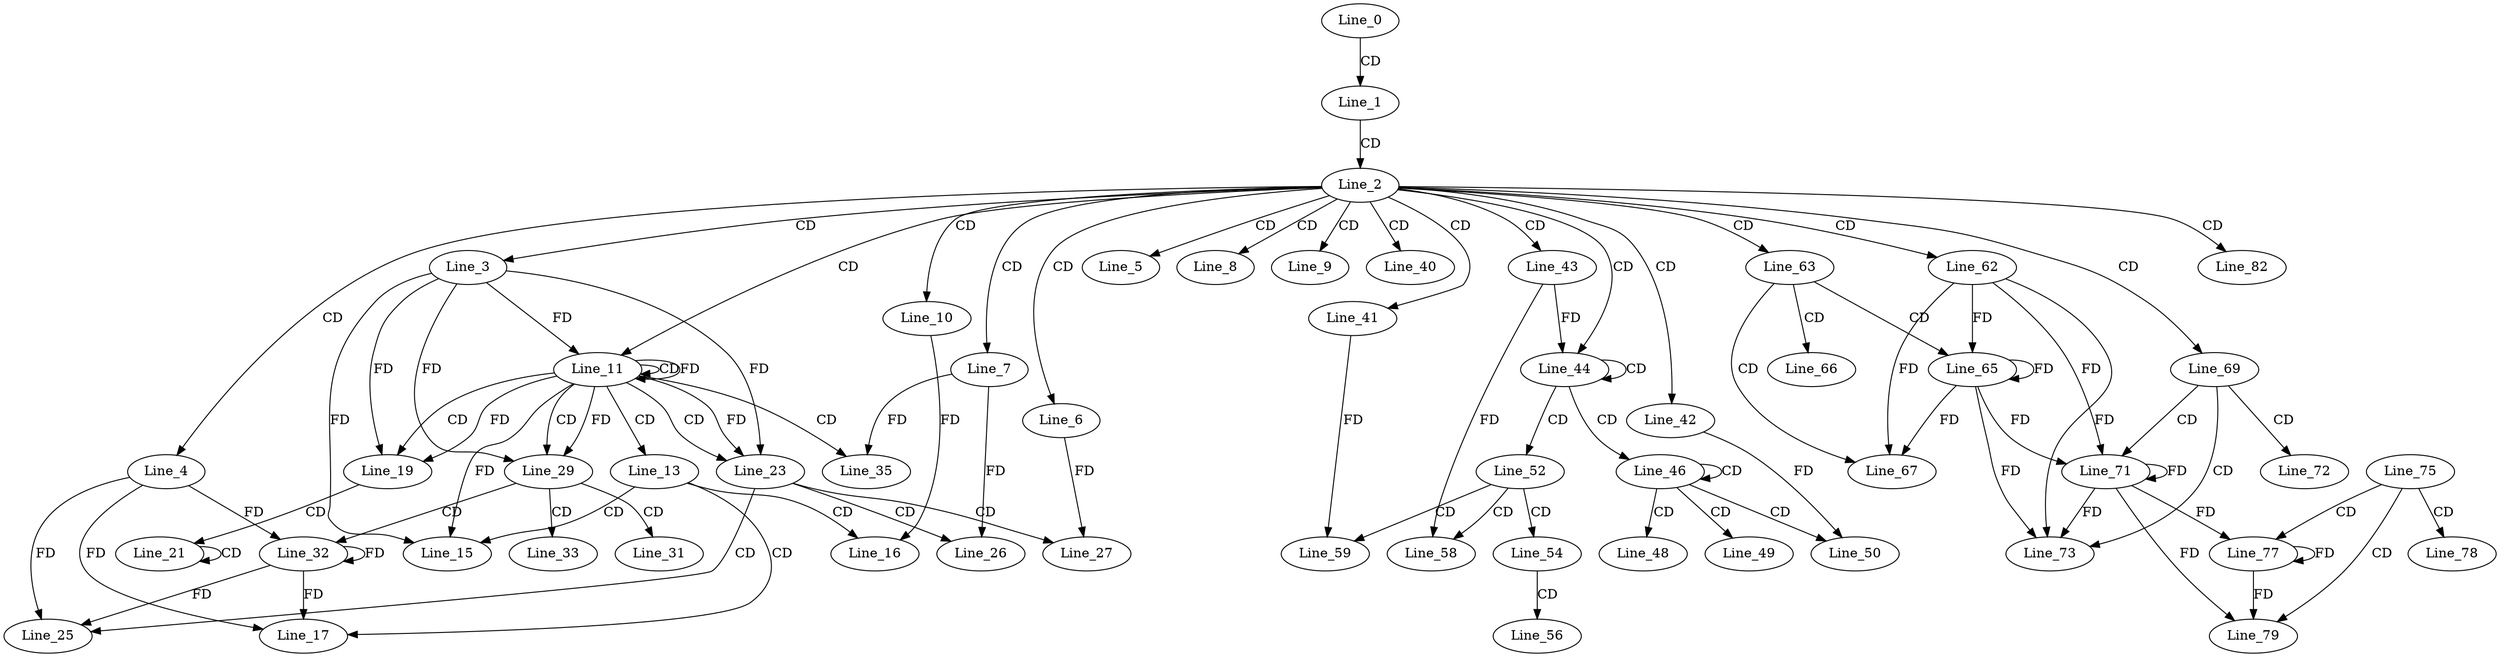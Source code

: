 digraph G {
  Line_0;
  Line_1;
  Line_2;
  Line_3;
  Line_4;
  Line_5;
  Line_6;
  Line_7;
  Line_8;
  Line_9;
  Line_10;
  Line_11;
  Line_11;
  Line_11;
  Line_13;
  Line_15;
  Line_16;
  Line_17;
  Line_19;
  Line_21;
  Line_21;
  Line_23;
  Line_25;
  Line_26;
  Line_27;
  Line_29;
  Line_31;
  Line_32;
  Line_33;
  Line_35;
  Line_40;
  Line_41;
  Line_42;
  Line_43;
  Line_44;
  Line_46;
  Line_48;
  Line_49;
  Line_50;
  Line_52;
  Line_54;
  Line_56;
  Line_58;
  Line_59;
  Line_62;
  Line_63;
  Line_65;
  Line_66;
  Line_67;
  Line_69;
  Line_71;
  Line_72;
  Line_73;
  Line_75;
  Line_77;
  Line_78;
  Line_79;
  Line_82;
  Line_0 -> Line_1 [ label="CD" ];
  Line_1 -> Line_2 [ label="CD" ];
  Line_2 -> Line_3 [ label="CD" ];
  Line_2 -> Line_4 [ label="CD" ];
  Line_2 -> Line_5 [ label="CD" ];
  Line_2 -> Line_6 [ label="CD" ];
  Line_2 -> Line_7 [ label="CD" ];
  Line_2 -> Line_8 [ label="CD" ];
  Line_2 -> Line_9 [ label="CD" ];
  Line_2 -> Line_10 [ label="CD" ];
  Line_2 -> Line_11 [ label="CD" ];
  Line_11 -> Line_11 [ label="CD" ];
  Line_11 -> Line_11 [ label="FD" ];
  Line_3 -> Line_11 [ label="FD" ];
  Line_11 -> Line_13 [ label="CD" ];
  Line_13 -> Line_15 [ label="CD" ];
  Line_11 -> Line_15 [ label="FD" ];
  Line_3 -> Line_15 [ label="FD" ];
  Line_13 -> Line_16 [ label="CD" ];
  Line_10 -> Line_16 [ label="FD" ];
  Line_13 -> Line_17 [ label="CD" ];
  Line_4 -> Line_17 [ label="FD" ];
  Line_11 -> Line_19 [ label="CD" ];
  Line_11 -> Line_19 [ label="FD" ];
  Line_3 -> Line_19 [ label="FD" ];
  Line_19 -> Line_21 [ label="CD" ];
  Line_21 -> Line_21 [ label="CD" ];
  Line_11 -> Line_23 [ label="CD" ];
  Line_11 -> Line_23 [ label="FD" ];
  Line_3 -> Line_23 [ label="FD" ];
  Line_23 -> Line_25 [ label="CD" ];
  Line_4 -> Line_25 [ label="FD" ];
  Line_23 -> Line_26 [ label="CD" ];
  Line_7 -> Line_26 [ label="FD" ];
  Line_23 -> Line_27 [ label="CD" ];
  Line_6 -> Line_27 [ label="FD" ];
  Line_11 -> Line_29 [ label="CD" ];
  Line_11 -> Line_29 [ label="FD" ];
  Line_3 -> Line_29 [ label="FD" ];
  Line_29 -> Line_31 [ label="CD" ];
  Line_29 -> Line_32 [ label="CD" ];
  Line_32 -> Line_32 [ label="FD" ];
  Line_4 -> Line_32 [ label="FD" ];
  Line_29 -> Line_33 [ label="CD" ];
  Line_11 -> Line_35 [ label="CD" ];
  Line_7 -> Line_35 [ label="FD" ];
  Line_2 -> Line_40 [ label="CD" ];
  Line_2 -> Line_41 [ label="CD" ];
  Line_2 -> Line_42 [ label="CD" ];
  Line_2 -> Line_43 [ label="CD" ];
  Line_2 -> Line_44 [ label="CD" ];
  Line_44 -> Line_44 [ label="CD" ];
  Line_43 -> Line_44 [ label="FD" ];
  Line_44 -> Line_46 [ label="CD" ];
  Line_46 -> Line_46 [ label="CD" ];
  Line_46 -> Line_48 [ label="CD" ];
  Line_46 -> Line_49 [ label="CD" ];
  Line_46 -> Line_50 [ label="CD" ];
  Line_42 -> Line_50 [ label="FD" ];
  Line_44 -> Line_52 [ label="CD" ];
  Line_52 -> Line_54 [ label="CD" ];
  Line_54 -> Line_56 [ label="CD" ];
  Line_52 -> Line_58 [ label="CD" ];
  Line_43 -> Line_58 [ label="FD" ];
  Line_52 -> Line_59 [ label="CD" ];
  Line_41 -> Line_59 [ label="FD" ];
  Line_2 -> Line_62 [ label="CD" ];
  Line_2 -> Line_63 [ label="CD" ];
  Line_63 -> Line_65 [ label="CD" ];
  Line_62 -> Line_65 [ label="FD" ];
  Line_65 -> Line_65 [ label="FD" ];
  Line_63 -> Line_66 [ label="CD" ];
  Line_63 -> Line_67 [ label="CD" ];
  Line_62 -> Line_67 [ label="FD" ];
  Line_65 -> Line_67 [ label="FD" ];
  Line_2 -> Line_69 [ label="CD" ];
  Line_69 -> Line_71 [ label="CD" ];
  Line_62 -> Line_71 [ label="FD" ];
  Line_65 -> Line_71 [ label="FD" ];
  Line_71 -> Line_71 [ label="FD" ];
  Line_69 -> Line_72 [ label="CD" ];
  Line_69 -> Line_73 [ label="CD" ];
  Line_62 -> Line_73 [ label="FD" ];
  Line_65 -> Line_73 [ label="FD" ];
  Line_71 -> Line_73 [ label="FD" ];
  Line_75 -> Line_77 [ label="CD" ];
  Line_71 -> Line_77 [ label="FD" ];
  Line_77 -> Line_77 [ label="FD" ];
  Line_75 -> Line_78 [ label="CD" ];
  Line_75 -> Line_79 [ label="CD" ];
  Line_71 -> Line_79 [ label="FD" ];
  Line_77 -> Line_79 [ label="FD" ];
  Line_2 -> Line_82 [ label="CD" ];
  Line_32 -> Line_17 [ label="FD" ];
  Line_32 -> Line_25 [ label="FD" ];
}
